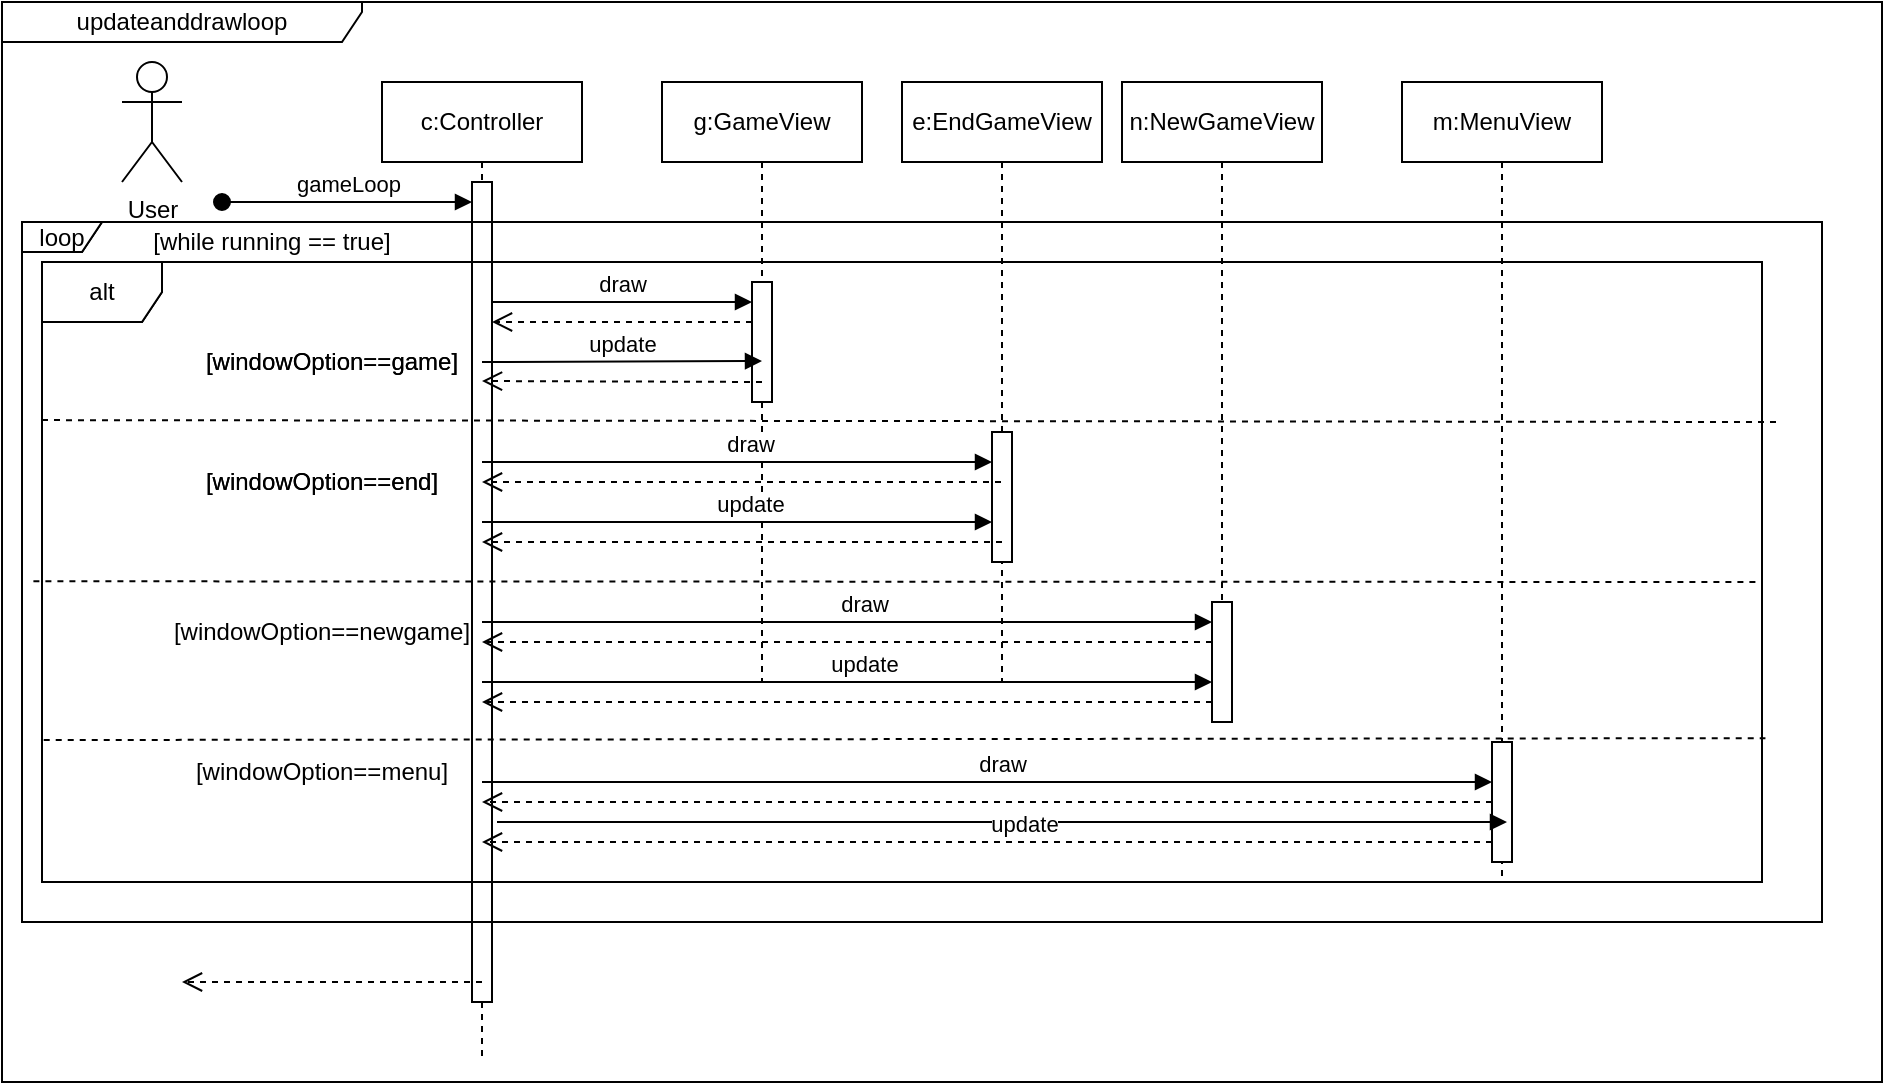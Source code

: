<mxfile version="21.3.2" type="device">
  <diagram name="Page-1" id="2YBvvXClWsGukQMizWep">
    <mxGraphModel dx="1900" dy="581" grid="1" gridSize="10" guides="1" tooltips="1" connect="1" arrows="1" fold="1" page="1" pageScale="1" pageWidth="850" pageHeight="1100" math="0" shadow="0">
      <root>
        <mxCell id="0" />
        <mxCell id="1" parent="0" />
        <mxCell id="aM9ryv3xv72pqoxQDRHE-1" value="c:Controller" style="shape=umlLifeline;perimeter=lifelinePerimeter;whiteSpace=wrap;html=1;container=0;dropTarget=0;collapsible=0;recursiveResize=0;outlineConnect=0;portConstraint=eastwest;newEdgeStyle={&quot;edgeStyle&quot;:&quot;elbowEdgeStyle&quot;,&quot;elbow&quot;:&quot;vertical&quot;,&quot;curved&quot;:0,&quot;rounded&quot;:0};" parent="1" vertex="1">
          <mxGeometry x="100" y="40" width="100" height="490" as="geometry" />
        </mxCell>
        <mxCell id="aM9ryv3xv72pqoxQDRHE-2" value="" style="html=1;points=[];perimeter=orthogonalPerimeter;outlineConnect=0;targetShapes=umlLifeline;portConstraint=eastwest;newEdgeStyle={&quot;edgeStyle&quot;:&quot;elbowEdgeStyle&quot;,&quot;elbow&quot;:&quot;vertical&quot;,&quot;curved&quot;:0,&quot;rounded&quot;:0};" parent="aM9ryv3xv72pqoxQDRHE-1" vertex="1">
          <mxGeometry x="45" y="50" width="10" height="410" as="geometry" />
        </mxCell>
        <mxCell id="aM9ryv3xv72pqoxQDRHE-3" value="gameLoop" style="html=1;verticalAlign=bottom;startArrow=oval;endArrow=block;startSize=8;edgeStyle=elbowEdgeStyle;elbow=vertical;curved=0;rounded=0;" parent="aM9ryv3xv72pqoxQDRHE-1" target="aM9ryv3xv72pqoxQDRHE-2" edge="1">
          <mxGeometry relative="1" as="geometry">
            <mxPoint x="-80" y="60" as="sourcePoint" />
            <Array as="points">
              <mxPoint x="-17" y="60" />
            </Array>
          </mxGeometry>
        </mxCell>
        <mxCell id="aM9ryv3xv72pqoxQDRHE-5" value="g:GameView" style="shape=umlLifeline;perimeter=lifelinePerimeter;whiteSpace=wrap;html=1;container=0;dropTarget=0;collapsible=0;recursiveResize=0;outlineConnect=0;portConstraint=eastwest;newEdgeStyle={&quot;edgeStyle&quot;:&quot;elbowEdgeStyle&quot;,&quot;elbow&quot;:&quot;vertical&quot;,&quot;curved&quot;:0,&quot;rounded&quot;:0};" parent="1" vertex="1">
          <mxGeometry x="240" y="40" width="100" height="300" as="geometry" />
        </mxCell>
        <mxCell id="aM9ryv3xv72pqoxQDRHE-6" value="" style="html=1;points=[];perimeter=orthogonalPerimeter;outlineConnect=0;targetShapes=umlLifeline;portConstraint=eastwest;newEdgeStyle={&quot;edgeStyle&quot;:&quot;elbowEdgeStyle&quot;,&quot;elbow&quot;:&quot;vertical&quot;,&quot;curved&quot;:0,&quot;rounded&quot;:0};" parent="aM9ryv3xv72pqoxQDRHE-5" vertex="1">
          <mxGeometry x="45" y="100" width="10" height="60" as="geometry" />
        </mxCell>
        <mxCell id="aM9ryv3xv72pqoxQDRHE-7" value="draw" style="html=1;verticalAlign=bottom;endArrow=block;edgeStyle=elbowEdgeStyle;elbow=vertical;curved=0;rounded=0;" parent="1" source="aM9ryv3xv72pqoxQDRHE-2" target="aM9ryv3xv72pqoxQDRHE-6" edge="1">
          <mxGeometry relative="1" as="geometry">
            <mxPoint x="195" y="130" as="sourcePoint" />
            <Array as="points">
              <mxPoint x="190" y="150" />
              <mxPoint x="230" y="160" />
              <mxPoint x="190" y="130" />
            </Array>
          </mxGeometry>
        </mxCell>
        <mxCell id="aM9ryv3xv72pqoxQDRHE-8" value="" style="html=1;verticalAlign=bottom;endArrow=open;dashed=1;endSize=8;edgeStyle=elbowEdgeStyle;elbow=vertical;curved=0;rounded=0;" parent="1" source="aM9ryv3xv72pqoxQDRHE-6" target="aM9ryv3xv72pqoxQDRHE-2" edge="1">
          <mxGeometry relative="1" as="geometry">
            <mxPoint x="195" y="205" as="targetPoint" />
            <Array as="points">
              <mxPoint x="210" y="160" />
              <mxPoint x="180" y="180" />
            </Array>
          </mxGeometry>
        </mxCell>
        <mxCell id="RtVYyTiSSM95ih-wjU4m-1" value="alt" style="shape=umlFrame;whiteSpace=wrap;html=1;pointerEvents=0;" parent="1" vertex="1">
          <mxGeometry x="-70" y="130" width="860" height="310" as="geometry" />
        </mxCell>
        <mxCell id="RtVYyTiSSM95ih-wjU4m-2" value="updateanddrawloop" style="shape=umlFrame;whiteSpace=wrap;html=1;pointerEvents=0;width=180;height=20;" parent="1" vertex="1">
          <mxGeometry x="-90" width="940" height="540" as="geometry" />
        </mxCell>
        <mxCell id="RtVYyTiSSM95ih-wjU4m-3" value="" style="endArrow=none;dashed=1;html=1;rounded=0;exitX=0;exitY=0.255;exitDx=0;exitDy=0;exitPerimeter=0;" parent="1" source="RtVYyTiSSM95ih-wjU4m-1" edge="1">
          <mxGeometry width="50" height="50" relative="1" as="geometry">
            <mxPoint x="-10" y="199" as="sourcePoint" />
            <mxPoint x="800" y="210" as="targetPoint" />
            <Array as="points" />
          </mxGeometry>
        </mxCell>
        <mxCell id="RtVYyTiSSM95ih-wjU4m-4" value="[windowOption==game]" style="text;html=1;strokeColor=none;fillColor=none;align=center;verticalAlign=middle;whiteSpace=wrap;rounded=0;" parent="1" vertex="1">
          <mxGeometry x="50" y="165" width="50" height="30" as="geometry" />
        </mxCell>
        <mxCell id="RtVYyTiSSM95ih-wjU4m-5" value="e:EndGameView" style="shape=umlLifeline;perimeter=lifelinePerimeter;whiteSpace=wrap;html=1;container=0;dropTarget=0;collapsible=0;recursiveResize=0;outlineConnect=0;portConstraint=eastwest;newEdgeStyle={&quot;edgeStyle&quot;:&quot;elbowEdgeStyle&quot;,&quot;elbow&quot;:&quot;vertical&quot;,&quot;curved&quot;:0,&quot;rounded&quot;:0};" parent="1" vertex="1">
          <mxGeometry x="360" y="40" width="100" height="300" as="geometry" />
        </mxCell>
        <mxCell id="RtVYyTiSSM95ih-wjU4m-6" value="" style="html=1;points=[];perimeter=orthogonalPerimeter;outlineConnect=0;targetShapes=umlLifeline;portConstraint=eastwest;newEdgeStyle={&quot;edgeStyle&quot;:&quot;elbowEdgeStyle&quot;,&quot;elbow&quot;:&quot;vertical&quot;,&quot;curved&quot;:0,&quot;rounded&quot;:0};" parent="RtVYyTiSSM95ih-wjU4m-5" vertex="1">
          <mxGeometry x="45" y="175" width="10" height="65" as="geometry" />
        </mxCell>
        <mxCell id="RtVYyTiSSM95ih-wjU4m-7" value="draw" style="html=1;verticalAlign=bottom;endArrow=block;edgeStyle=elbowEdgeStyle;elbow=vertical;curved=0;rounded=0;" parent="1" target="RtVYyTiSSM95ih-wjU4m-6" edge="1">
          <mxGeometry x="0.04" relative="1" as="geometry">
            <mxPoint x="150" y="230" as="sourcePoint" />
            <Array as="points">
              <mxPoint x="370" y="230" />
              <mxPoint x="330" y="220" />
              <mxPoint x="225" y="214.5" />
              <mxPoint x="185" y="184.5" />
            </Array>
            <mxPoint x="280" y="214.5" as="targetPoint" />
            <mxPoint x="1" as="offset" />
          </mxGeometry>
        </mxCell>
        <mxCell id="RtVYyTiSSM95ih-wjU4m-8" value="" style="html=1;verticalAlign=bottom;endArrow=open;dashed=1;endSize=8;edgeStyle=elbowEdgeStyle;elbow=vertical;curved=0;rounded=0;" parent="1" source="RtVYyTiSSM95ih-wjU4m-5" edge="1">
          <mxGeometry relative="1" as="geometry">
            <mxPoint x="150" y="240" as="targetPoint" />
            <Array as="points">
              <mxPoint x="175" y="240" />
            </Array>
            <mxPoint x="280" y="240" as="sourcePoint" />
          </mxGeometry>
        </mxCell>
        <mxCell id="RtVYyTiSSM95ih-wjU4m-9" value="[windowOption==end]" style="text;html=1;strokeColor=none;fillColor=none;align=center;verticalAlign=middle;whiteSpace=wrap;rounded=0;" parent="1" vertex="1">
          <mxGeometry x="40" y="225" width="60" height="30" as="geometry" />
        </mxCell>
        <mxCell id="RtVYyTiSSM95ih-wjU4m-10" value="" style="endArrow=none;dashed=1;html=1;rounded=0;exitX=-0.005;exitY=0.515;exitDx=0;exitDy=0;exitPerimeter=0;" parent="1" source="RtVYyTiSSM95ih-wjU4m-1" edge="1">
          <mxGeometry width="50" height="50" relative="1" as="geometry">
            <mxPoint x="-10" y="290" as="sourcePoint" />
            <mxPoint x="790" y="290" as="targetPoint" />
            <Array as="points" />
          </mxGeometry>
        </mxCell>
        <mxCell id="RtVYyTiSSM95ih-wjU4m-11" value="n:NewGameView" style="shape=umlLifeline;perimeter=lifelinePerimeter;whiteSpace=wrap;html=1;container=0;dropTarget=0;collapsible=0;recursiveResize=0;outlineConnect=0;portConstraint=eastwest;newEdgeStyle={&quot;edgeStyle&quot;:&quot;elbowEdgeStyle&quot;,&quot;elbow&quot;:&quot;vertical&quot;,&quot;curved&quot;:0,&quot;rounded&quot;:0};" parent="1" vertex="1">
          <mxGeometry x="470" y="40" width="100" height="320" as="geometry" />
        </mxCell>
        <mxCell id="RtVYyTiSSM95ih-wjU4m-12" value="" style="html=1;points=[];perimeter=orthogonalPerimeter;outlineConnect=0;targetShapes=umlLifeline;portConstraint=eastwest;newEdgeStyle={&quot;edgeStyle&quot;:&quot;elbowEdgeStyle&quot;,&quot;elbow&quot;:&quot;vertical&quot;,&quot;curved&quot;:0,&quot;rounded&quot;:0};" parent="RtVYyTiSSM95ih-wjU4m-11" vertex="1">
          <mxGeometry x="45" y="260" width="10" height="60" as="geometry" />
        </mxCell>
        <mxCell id="RtVYyTiSSM95ih-wjU4m-13" value="draw" style="html=1;verticalAlign=bottom;endArrow=block;edgeStyle=elbowEdgeStyle;elbow=vertical;curved=0;rounded=0;" parent="1" target="RtVYyTiSSM95ih-wjU4m-12" edge="1">
          <mxGeometry x="0.04" relative="1" as="geometry">
            <mxPoint x="150" y="310" as="sourcePoint" />
            <Array as="points">
              <mxPoint x="310" y="310" />
              <mxPoint x="350" y="300" />
              <mxPoint x="330" y="290" />
              <mxPoint x="225" y="284.5" />
              <mxPoint x="185" y="254.5" />
            </Array>
            <mxPoint x="405" y="290" as="targetPoint" />
            <mxPoint x="1" as="offset" />
          </mxGeometry>
        </mxCell>
        <mxCell id="RtVYyTiSSM95ih-wjU4m-14" value="" style="html=1;verticalAlign=bottom;endArrow=open;dashed=1;endSize=8;edgeStyle=elbowEdgeStyle;elbow=vertical;curved=0;rounded=0;" parent="1" source="RtVYyTiSSM95ih-wjU4m-12" edge="1">
          <mxGeometry relative="1" as="geometry">
            <mxPoint x="150" y="320" as="targetPoint" />
            <Array as="points">
              <mxPoint x="330" y="320" />
              <mxPoint x="350" y="330" />
              <mxPoint x="175" y="310" />
            </Array>
            <mxPoint x="410" y="310" as="sourcePoint" />
          </mxGeometry>
        </mxCell>
        <mxCell id="RtVYyTiSSM95ih-wjU4m-15" value="[windowOption==newgame]" style="text;html=1;strokeColor=none;fillColor=none;align=center;verticalAlign=middle;whiteSpace=wrap;rounded=0;" parent="1" vertex="1">
          <mxGeometry x="40" y="300" width="60" height="30" as="geometry" />
        </mxCell>
        <mxCell id="RtVYyTiSSM95ih-wjU4m-17" value="" style="endArrow=none;dashed=1;html=1;rounded=0;entryX=1.002;entryY=0.768;entryDx=0;entryDy=0;entryPerimeter=0;exitX=0.001;exitY=0.771;exitDx=0;exitDy=0;exitPerimeter=0;" parent="1" source="RtVYyTiSSM95ih-wjU4m-1" target="RtVYyTiSSM95ih-wjU4m-1" edge="1">
          <mxGeometry width="50" height="50" relative="1" as="geometry">
            <mxPoint x="-10" y="350" as="sourcePoint" />
            <mxPoint x="450" y="170" as="targetPoint" />
          </mxGeometry>
        </mxCell>
        <mxCell id="RtVYyTiSSM95ih-wjU4m-18" value="m:MenuView" style="shape=umlLifeline;perimeter=lifelinePerimeter;whiteSpace=wrap;html=1;container=0;dropTarget=0;collapsible=0;recursiveResize=0;outlineConnect=0;portConstraint=eastwest;newEdgeStyle={&quot;edgeStyle&quot;:&quot;elbowEdgeStyle&quot;,&quot;elbow&quot;:&quot;vertical&quot;,&quot;curved&quot;:0,&quot;rounded&quot;:0};" parent="1" vertex="1">
          <mxGeometry x="610" y="40" width="100" height="400" as="geometry" />
        </mxCell>
        <mxCell id="RtVYyTiSSM95ih-wjU4m-19" value="" style="html=1;points=[];perimeter=orthogonalPerimeter;outlineConnect=0;targetShapes=umlLifeline;portConstraint=eastwest;newEdgeStyle={&quot;edgeStyle&quot;:&quot;elbowEdgeStyle&quot;,&quot;elbow&quot;:&quot;vertical&quot;,&quot;curved&quot;:0,&quot;rounded&quot;:0};" parent="RtVYyTiSSM95ih-wjU4m-18" vertex="1">
          <mxGeometry x="45" y="330" width="10" height="60" as="geometry" />
        </mxCell>
        <mxCell id="RtVYyTiSSM95ih-wjU4m-21" value="draw" style="html=1;verticalAlign=bottom;endArrow=block;edgeStyle=elbowEdgeStyle;elbow=vertical;curved=0;rounded=0;" parent="1" target="RtVYyTiSSM95ih-wjU4m-19" edge="1">
          <mxGeometry x="0.03" relative="1" as="geometry">
            <mxPoint x="150" y="390" as="sourcePoint" />
            <Array as="points">
              <mxPoint x="480" y="390" />
              <mxPoint x="330" y="370" />
              <mxPoint x="225" y="364.5" />
              <mxPoint x="185" y="334.5" />
            </Array>
            <mxPoint x="515" y="370" as="targetPoint" />
            <mxPoint as="offset" />
          </mxGeometry>
        </mxCell>
        <mxCell id="RtVYyTiSSM95ih-wjU4m-22" value="" style="html=1;verticalAlign=bottom;endArrow=open;dashed=1;endSize=8;edgeStyle=elbowEdgeStyle;elbow=vertical;curved=0;rounded=0;" parent="1" source="RtVYyTiSSM95ih-wjU4m-19" edge="1">
          <mxGeometry relative="1" as="geometry">
            <mxPoint x="150" y="400" as="targetPoint" />
            <Array as="points">
              <mxPoint x="550" y="400" />
              <mxPoint x="175" y="390" />
            </Array>
            <mxPoint x="515" y="390" as="sourcePoint" />
          </mxGeometry>
        </mxCell>
        <mxCell id="RtVYyTiSSM95ih-wjU4m-24" value="[windowOption==menu]" style="text;html=1;strokeColor=none;fillColor=none;align=center;verticalAlign=middle;whiteSpace=wrap;rounded=0;" parent="1" vertex="1">
          <mxGeometry x="40" y="370" width="60" height="30" as="geometry" />
        </mxCell>
        <mxCell id="RtVYyTiSSM95ih-wjU4m-25" value="update" style="html=1;verticalAlign=bottom;endArrow=block;edgeStyle=elbowEdgeStyle;elbow=vertical;curved=0;rounded=0;" parent="1" edge="1">
          <mxGeometry relative="1" as="geometry">
            <mxPoint x="150" y="180" as="sourcePoint" />
            <Array as="points">
              <mxPoint x="195" y="179.5" />
              <mxPoint x="235" y="189.5" />
              <mxPoint x="195" y="159.5" />
            </Array>
            <mxPoint x="290" y="179.5" as="targetPoint" />
          </mxGeometry>
        </mxCell>
        <mxCell id="RtVYyTiSSM95ih-wjU4m-26" value="" style="html=1;verticalAlign=bottom;endArrow=open;dashed=1;endSize=8;edgeStyle=elbowEdgeStyle;elbow=vertical;curved=0;rounded=0;" parent="1" edge="1">
          <mxGeometry relative="1" as="geometry">
            <mxPoint x="150" y="189.5" as="targetPoint" />
            <Array as="points">
              <mxPoint x="205" y="189.5" />
              <mxPoint x="175" y="209.5" />
            </Array>
            <mxPoint x="290" y="190" as="sourcePoint" />
          </mxGeometry>
        </mxCell>
        <mxCell id="RtVYyTiSSM95ih-wjU4m-29" value="update" style="html=1;verticalAlign=bottom;endArrow=block;edgeStyle=elbowEdgeStyle;elbow=vertical;curved=0;rounded=0;" parent="1" edge="1">
          <mxGeometry x="0.04" relative="1" as="geometry">
            <mxPoint x="150" y="260" as="sourcePoint" />
            <Array as="points">
              <mxPoint x="370" y="260" />
              <mxPoint x="330" y="250" />
              <mxPoint x="225" y="244.5" />
              <mxPoint x="185" y="214.5" />
            </Array>
            <mxPoint x="405" y="260" as="targetPoint" />
            <mxPoint x="1" as="offset" />
          </mxGeometry>
        </mxCell>
        <mxCell id="RtVYyTiSSM95ih-wjU4m-30" value="" style="html=1;verticalAlign=bottom;endArrow=open;dashed=1;endSize=8;edgeStyle=elbowEdgeStyle;elbow=vertical;curved=0;rounded=0;" parent="1" edge="1">
          <mxGeometry relative="1" as="geometry">
            <mxPoint x="150" y="270" as="targetPoint" />
            <Array as="points">
              <mxPoint x="175" y="270" />
            </Array>
            <mxPoint x="410" y="270" as="sourcePoint" />
          </mxGeometry>
        </mxCell>
        <mxCell id="RtVYyTiSSM95ih-wjU4m-31" value="update" style="html=1;verticalAlign=bottom;endArrow=block;edgeStyle=elbowEdgeStyle;elbow=vertical;curved=0;rounded=0;" parent="1" edge="1">
          <mxGeometry x="0.04" relative="1" as="geometry">
            <mxPoint x="150" y="340" as="sourcePoint" />
            <Array as="points">
              <mxPoint x="310" y="340" />
              <mxPoint x="350" y="330" />
              <mxPoint x="330" y="320" />
              <mxPoint x="225" y="314.5" />
              <mxPoint x="185" y="284.5" />
            </Array>
            <mxPoint x="515" y="340" as="targetPoint" />
            <mxPoint x="1" as="offset" />
          </mxGeometry>
        </mxCell>
        <mxCell id="RtVYyTiSSM95ih-wjU4m-32" value="" style="html=1;verticalAlign=bottom;endArrow=open;dashed=1;endSize=8;edgeStyle=elbowEdgeStyle;elbow=vertical;curved=0;rounded=0;" parent="1" edge="1">
          <mxGeometry relative="1" as="geometry">
            <mxPoint x="150" y="350" as="targetPoint" />
            <Array as="points">
              <mxPoint x="330" y="350" />
              <mxPoint x="350" y="360" />
              <mxPoint x="175" y="340" />
            </Array>
            <mxPoint x="515" y="350" as="sourcePoint" />
          </mxGeometry>
        </mxCell>
        <mxCell id="RtVYyTiSSM95ih-wjU4m-33" value="update" style="html=1;verticalAlign=bottom;endArrow=block;edgeStyle=elbowEdgeStyle;elbow=vertical;curved=0;rounded=0;" parent="1" edge="1">
          <mxGeometry x="0.04" y="-10" relative="1" as="geometry">
            <mxPoint x="157.5" y="410" as="sourcePoint" />
            <Array as="points">
              <mxPoint x="487.5" y="410" />
              <mxPoint x="337.5" y="390" />
              <mxPoint x="232.5" y="384.5" />
              <mxPoint x="192.5" y="354.5" />
            </Array>
            <mxPoint x="662.5" y="410" as="targetPoint" />
            <mxPoint x="1" as="offset" />
          </mxGeometry>
        </mxCell>
        <mxCell id="RtVYyTiSSM95ih-wjU4m-34" value="" style="html=1;verticalAlign=bottom;endArrow=open;dashed=1;endSize=8;edgeStyle=elbowEdgeStyle;elbow=vertical;curved=0;rounded=0;" parent="1" source="RtVYyTiSSM95ih-wjU4m-19" edge="1">
          <mxGeometry relative="1" as="geometry">
            <mxPoint x="150" y="420" as="targetPoint" />
            <Array as="points" />
            <mxPoint x="290" y="420.5" as="sourcePoint" />
          </mxGeometry>
        </mxCell>
        <mxCell id="RtVYyTiSSM95ih-wjU4m-35" value="loop" style="shape=umlFrame;whiteSpace=wrap;html=1;pointerEvents=0;width=40;height=15;" parent="1" vertex="1">
          <mxGeometry x="-80" y="110" width="900" height="350" as="geometry" />
        </mxCell>
        <mxCell id="RtVYyTiSSM95ih-wjU4m-36" value="[while running == true]" style="text;html=1;strokeColor=none;fillColor=none;align=center;verticalAlign=middle;whiteSpace=wrap;rounded=0;" parent="1" vertex="1">
          <mxGeometry x="-40" y="110" width="170" height="20" as="geometry" />
        </mxCell>
        <mxCell id="JXOX3uz73Wwaf6WbtP9--2" value="loop" style="shape=umlFrame;whiteSpace=wrap;html=1;pointerEvents=0;width=40;height=15;" parent="1" vertex="1">
          <mxGeometry x="-80" y="110" width="900" height="350" as="geometry" />
        </mxCell>
        <mxCell id="JXOX3uz73Wwaf6WbtP9--3" value="alt" style="shape=umlFrame;whiteSpace=wrap;html=1;pointerEvents=0;" parent="1" vertex="1">
          <mxGeometry x="-70" y="130" width="860" height="310" as="geometry" />
        </mxCell>
        <mxCell id="JXOX3uz73Wwaf6WbtP9--4" value="[windowOption==game]" style="text;html=1;strokeColor=none;fillColor=none;align=center;verticalAlign=middle;whiteSpace=wrap;rounded=0;" parent="1" vertex="1">
          <mxGeometry x="50" y="165" width="50" height="30" as="geometry" />
        </mxCell>
        <mxCell id="JXOX3uz73Wwaf6WbtP9--5" value="[windowOption==end]" style="text;html=1;strokeColor=none;fillColor=none;align=center;verticalAlign=middle;whiteSpace=wrap;rounded=0;" parent="1" vertex="1">
          <mxGeometry x="40" y="225" width="60" height="30" as="geometry" />
        </mxCell>
        <mxCell id="qFWBdqJI85hizo8IoVQo-1" value="User" style="shape=umlActor;verticalLabelPosition=bottom;verticalAlign=top;html=1;outlineConnect=0;" vertex="1" parent="1">
          <mxGeometry x="-30" y="30" width="30" height="60" as="geometry" />
        </mxCell>
        <mxCell id="qFWBdqJI85hizo8IoVQo-2" value="" style="html=1;verticalAlign=bottom;endArrow=open;dashed=1;endSize=8;edgeStyle=elbowEdgeStyle;elbow=vertical;curved=0;rounded=0;" edge="1" parent="1">
          <mxGeometry relative="1" as="geometry">
            <mxPoint y="490" as="targetPoint" />
            <Array as="points">
              <mxPoint y="490" />
              <mxPoint x="45" y="490" />
            </Array>
            <mxPoint x="150" y="490" as="sourcePoint" />
          </mxGeometry>
        </mxCell>
      </root>
    </mxGraphModel>
  </diagram>
</mxfile>
